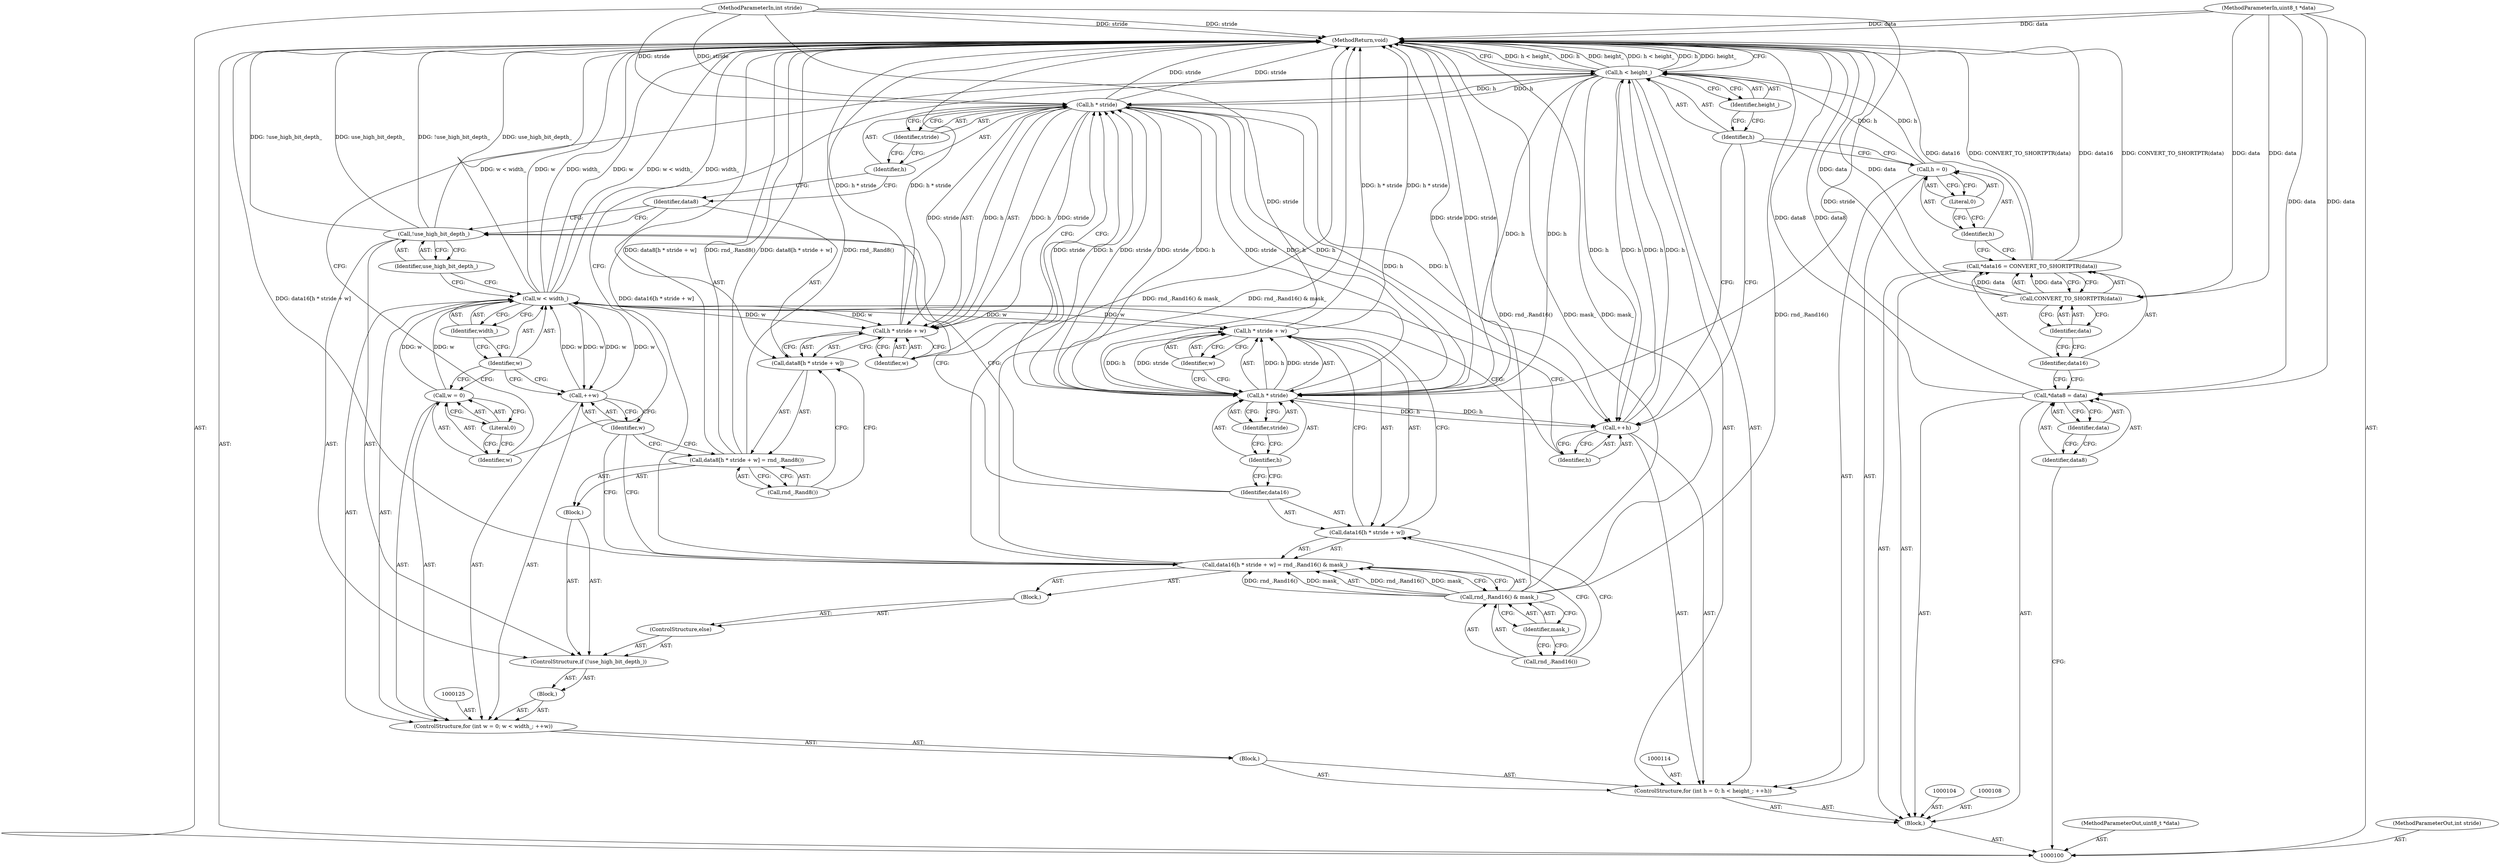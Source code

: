 digraph "0_Android_5a9753fca56f0eeb9f61e342b2fccffc364f9426_97" {
"1000101" [label="(MethodParameterIn,uint8_t *data)"];
"1000216" [label="(MethodParameterOut,uint8_t *data)"];
"1000161" [label="(MethodReturn,void)"];
"1000102" [label="(MethodParameterIn,int stride)"];
"1000217" [label="(MethodParameterOut,int stride)"];
"1000103" [label="(Block,)"];
"1000148" [label="(ControlStructure,else)"];
"1000149" [label="(Block,)"];
"1000150" [label="(Call,data16[h * stride + w] = rnd_.Rand16() & mask_)"];
"1000151" [label="(Call,data16[h * stride + w])"];
"1000152" [label="(Identifier,data16)"];
"1000153" [label="(Call,h * stride + w)"];
"1000154" [label="(Call,h * stride)"];
"1000155" [label="(Identifier,h)"];
"1000156" [label="(Identifier,stride)"];
"1000157" [label="(Identifier,w)"];
"1000158" [label="(Call,rnd_.Rand16() & mask_)"];
"1000159" [label="(Call,rnd_.Rand16())"];
"1000160" [label="(Identifier,mask_)"];
"1000105" [label="(Call,*data8 = data)"];
"1000106" [label="(Identifier,data8)"];
"1000107" [label="(Identifier,data)"];
"1000109" [label="(Call,*data16 = CONVERT_TO_SHORTPTR(data))"];
"1000110" [label="(Identifier,data16)"];
"1000111" [label="(Call,CONVERT_TO_SHORTPTR(data))"];
"1000112" [label="(Identifier,data)"];
"1000115" [label="(Call,h = 0)"];
"1000116" [label="(Identifier,h)"];
"1000117" [label="(Literal,0)"];
"1000118" [label="(Call,h < height_)"];
"1000119" [label="(Identifier,h)"];
"1000120" [label="(Identifier,height_)"];
"1000121" [label="(Call,++h)"];
"1000122" [label="(Identifier,h)"];
"1000123" [label="(Block,)"];
"1000113" [label="(ControlStructure,for (int h = 0; h < height_; ++h))"];
"1000126" [label="(Call,w = 0)"];
"1000127" [label="(Identifier,w)"];
"1000128" [label="(Literal,0)"];
"1000129" [label="(Call,w < width_)"];
"1000130" [label="(Identifier,w)"];
"1000131" [label="(Identifier,width_)"];
"1000132" [label="(Call,++w)"];
"1000133" [label="(Identifier,w)"];
"1000134" [label="(Block,)"];
"1000124" [label="(ControlStructure,for (int w = 0; w < width_; ++w))"];
"1000136" [label="(Call,!use_high_bit_depth_)"];
"1000137" [label="(Identifier,use_high_bit_depth_)"];
"1000138" [label="(Block,)"];
"1000135" [label="(ControlStructure,if (!use_high_bit_depth_))"];
"1000139" [label="(Call,data8[h * stride + w] = rnd_.Rand8())"];
"1000140" [label="(Call,data8[h * stride + w])"];
"1000141" [label="(Identifier,data8)"];
"1000142" [label="(Call,h * stride + w)"];
"1000143" [label="(Call,h * stride)"];
"1000144" [label="(Identifier,h)"];
"1000145" [label="(Identifier,stride)"];
"1000146" [label="(Identifier,w)"];
"1000147" [label="(Call,rnd_.Rand8())"];
"1000101" -> "1000100"  [label="AST: "];
"1000101" -> "1000161"  [label="DDG: data"];
"1000101" -> "1000105"  [label="DDG: data"];
"1000101" -> "1000111"  [label="DDG: data"];
"1000216" -> "1000100"  [label="AST: "];
"1000161" -> "1000100"  [label="AST: "];
"1000161" -> "1000118"  [label="CFG: "];
"1000158" -> "1000161"  [label="DDG: rnd_.Rand16()"];
"1000158" -> "1000161"  [label="DDG: mask_"];
"1000150" -> "1000161"  [label="DDG: data16[h * stride + w]"];
"1000150" -> "1000161"  [label="DDG: rnd_.Rand16() & mask_"];
"1000139" -> "1000161"  [label="DDG: data8[h * stride + w]"];
"1000139" -> "1000161"  [label="DDG: rnd_.Rand8()"];
"1000118" -> "1000161"  [label="DDG: h < height_"];
"1000118" -> "1000161"  [label="DDG: h"];
"1000118" -> "1000161"  [label="DDG: height_"];
"1000153" -> "1000161"  [label="DDG: h * stride"];
"1000154" -> "1000161"  [label="DDG: stride"];
"1000129" -> "1000161"  [label="DDG: width_"];
"1000129" -> "1000161"  [label="DDG: w"];
"1000129" -> "1000161"  [label="DDG: w < width_"];
"1000102" -> "1000161"  [label="DDG: stride"];
"1000111" -> "1000161"  [label="DDG: data"];
"1000101" -> "1000161"  [label="DDG: data"];
"1000109" -> "1000161"  [label="DDG: data16"];
"1000109" -> "1000161"  [label="DDG: CONVERT_TO_SHORTPTR(data)"];
"1000142" -> "1000161"  [label="DDG: h * stride"];
"1000136" -> "1000161"  [label="DDG: !use_high_bit_depth_"];
"1000136" -> "1000161"  [label="DDG: use_high_bit_depth_"];
"1000143" -> "1000161"  [label="DDG: stride"];
"1000105" -> "1000161"  [label="DDG: data8"];
"1000102" -> "1000100"  [label="AST: "];
"1000102" -> "1000161"  [label="DDG: stride"];
"1000102" -> "1000143"  [label="DDG: stride"];
"1000102" -> "1000154"  [label="DDG: stride"];
"1000217" -> "1000100"  [label="AST: "];
"1000103" -> "1000100"  [label="AST: "];
"1000104" -> "1000103"  [label="AST: "];
"1000105" -> "1000103"  [label="AST: "];
"1000108" -> "1000103"  [label="AST: "];
"1000109" -> "1000103"  [label="AST: "];
"1000113" -> "1000103"  [label="AST: "];
"1000148" -> "1000135"  [label="AST: "];
"1000149" -> "1000148"  [label="AST: "];
"1000149" -> "1000148"  [label="AST: "];
"1000150" -> "1000149"  [label="AST: "];
"1000150" -> "1000149"  [label="AST: "];
"1000150" -> "1000158"  [label="CFG: "];
"1000151" -> "1000150"  [label="AST: "];
"1000158" -> "1000150"  [label="AST: "];
"1000133" -> "1000150"  [label="CFG: "];
"1000150" -> "1000161"  [label="DDG: data16[h * stride + w]"];
"1000150" -> "1000161"  [label="DDG: rnd_.Rand16() & mask_"];
"1000158" -> "1000150"  [label="DDG: rnd_.Rand16()"];
"1000158" -> "1000150"  [label="DDG: mask_"];
"1000151" -> "1000150"  [label="AST: "];
"1000151" -> "1000153"  [label="CFG: "];
"1000152" -> "1000151"  [label="AST: "];
"1000153" -> "1000151"  [label="AST: "];
"1000159" -> "1000151"  [label="CFG: "];
"1000152" -> "1000151"  [label="AST: "];
"1000152" -> "1000136"  [label="CFG: "];
"1000155" -> "1000152"  [label="CFG: "];
"1000153" -> "1000151"  [label="AST: "];
"1000153" -> "1000157"  [label="CFG: "];
"1000154" -> "1000153"  [label="AST: "];
"1000157" -> "1000153"  [label="AST: "];
"1000151" -> "1000153"  [label="CFG: "];
"1000153" -> "1000161"  [label="DDG: h * stride"];
"1000154" -> "1000153"  [label="DDG: h"];
"1000154" -> "1000153"  [label="DDG: stride"];
"1000129" -> "1000153"  [label="DDG: w"];
"1000154" -> "1000153"  [label="AST: "];
"1000154" -> "1000156"  [label="CFG: "];
"1000155" -> "1000154"  [label="AST: "];
"1000156" -> "1000154"  [label="AST: "];
"1000157" -> "1000154"  [label="CFG: "];
"1000154" -> "1000161"  [label="DDG: stride"];
"1000154" -> "1000121"  [label="DDG: h"];
"1000154" -> "1000143"  [label="DDG: h"];
"1000154" -> "1000143"  [label="DDG: stride"];
"1000154" -> "1000153"  [label="DDG: h"];
"1000154" -> "1000153"  [label="DDG: stride"];
"1000118" -> "1000154"  [label="DDG: h"];
"1000143" -> "1000154"  [label="DDG: h"];
"1000143" -> "1000154"  [label="DDG: stride"];
"1000102" -> "1000154"  [label="DDG: stride"];
"1000155" -> "1000154"  [label="AST: "];
"1000155" -> "1000152"  [label="CFG: "];
"1000156" -> "1000155"  [label="CFG: "];
"1000156" -> "1000154"  [label="AST: "];
"1000156" -> "1000155"  [label="CFG: "];
"1000154" -> "1000156"  [label="CFG: "];
"1000157" -> "1000153"  [label="AST: "];
"1000157" -> "1000154"  [label="CFG: "];
"1000153" -> "1000157"  [label="CFG: "];
"1000158" -> "1000150"  [label="AST: "];
"1000158" -> "1000160"  [label="CFG: "];
"1000159" -> "1000158"  [label="AST: "];
"1000160" -> "1000158"  [label="AST: "];
"1000150" -> "1000158"  [label="CFG: "];
"1000158" -> "1000161"  [label="DDG: rnd_.Rand16()"];
"1000158" -> "1000161"  [label="DDG: mask_"];
"1000158" -> "1000150"  [label="DDG: rnd_.Rand16()"];
"1000158" -> "1000150"  [label="DDG: mask_"];
"1000159" -> "1000158"  [label="AST: "];
"1000159" -> "1000151"  [label="CFG: "];
"1000160" -> "1000159"  [label="CFG: "];
"1000160" -> "1000158"  [label="AST: "];
"1000160" -> "1000159"  [label="CFG: "];
"1000158" -> "1000160"  [label="CFG: "];
"1000105" -> "1000103"  [label="AST: "];
"1000105" -> "1000107"  [label="CFG: "];
"1000106" -> "1000105"  [label="AST: "];
"1000107" -> "1000105"  [label="AST: "];
"1000110" -> "1000105"  [label="CFG: "];
"1000105" -> "1000161"  [label="DDG: data8"];
"1000101" -> "1000105"  [label="DDG: data"];
"1000106" -> "1000105"  [label="AST: "];
"1000106" -> "1000100"  [label="CFG: "];
"1000107" -> "1000106"  [label="CFG: "];
"1000107" -> "1000105"  [label="AST: "];
"1000107" -> "1000106"  [label="CFG: "];
"1000105" -> "1000107"  [label="CFG: "];
"1000109" -> "1000103"  [label="AST: "];
"1000109" -> "1000111"  [label="CFG: "];
"1000110" -> "1000109"  [label="AST: "];
"1000111" -> "1000109"  [label="AST: "];
"1000116" -> "1000109"  [label="CFG: "];
"1000109" -> "1000161"  [label="DDG: data16"];
"1000109" -> "1000161"  [label="DDG: CONVERT_TO_SHORTPTR(data)"];
"1000111" -> "1000109"  [label="DDG: data"];
"1000110" -> "1000109"  [label="AST: "];
"1000110" -> "1000105"  [label="CFG: "];
"1000112" -> "1000110"  [label="CFG: "];
"1000111" -> "1000109"  [label="AST: "];
"1000111" -> "1000112"  [label="CFG: "];
"1000112" -> "1000111"  [label="AST: "];
"1000109" -> "1000111"  [label="CFG: "];
"1000111" -> "1000161"  [label="DDG: data"];
"1000111" -> "1000109"  [label="DDG: data"];
"1000101" -> "1000111"  [label="DDG: data"];
"1000112" -> "1000111"  [label="AST: "];
"1000112" -> "1000110"  [label="CFG: "];
"1000111" -> "1000112"  [label="CFG: "];
"1000115" -> "1000113"  [label="AST: "];
"1000115" -> "1000117"  [label="CFG: "];
"1000116" -> "1000115"  [label="AST: "];
"1000117" -> "1000115"  [label="AST: "];
"1000119" -> "1000115"  [label="CFG: "];
"1000115" -> "1000118"  [label="DDG: h"];
"1000116" -> "1000115"  [label="AST: "];
"1000116" -> "1000109"  [label="CFG: "];
"1000117" -> "1000116"  [label="CFG: "];
"1000117" -> "1000115"  [label="AST: "];
"1000117" -> "1000116"  [label="CFG: "];
"1000115" -> "1000117"  [label="CFG: "];
"1000118" -> "1000113"  [label="AST: "];
"1000118" -> "1000120"  [label="CFG: "];
"1000119" -> "1000118"  [label="AST: "];
"1000120" -> "1000118"  [label="AST: "];
"1000127" -> "1000118"  [label="CFG: "];
"1000161" -> "1000118"  [label="CFG: "];
"1000118" -> "1000161"  [label="DDG: h < height_"];
"1000118" -> "1000161"  [label="DDG: h"];
"1000118" -> "1000161"  [label="DDG: height_"];
"1000121" -> "1000118"  [label="DDG: h"];
"1000115" -> "1000118"  [label="DDG: h"];
"1000118" -> "1000121"  [label="DDG: h"];
"1000118" -> "1000143"  [label="DDG: h"];
"1000118" -> "1000154"  [label="DDG: h"];
"1000119" -> "1000118"  [label="AST: "];
"1000119" -> "1000115"  [label="CFG: "];
"1000119" -> "1000121"  [label="CFG: "];
"1000120" -> "1000119"  [label="CFG: "];
"1000120" -> "1000118"  [label="AST: "];
"1000120" -> "1000119"  [label="CFG: "];
"1000118" -> "1000120"  [label="CFG: "];
"1000121" -> "1000113"  [label="AST: "];
"1000121" -> "1000122"  [label="CFG: "];
"1000122" -> "1000121"  [label="AST: "];
"1000119" -> "1000121"  [label="CFG: "];
"1000121" -> "1000118"  [label="DDG: h"];
"1000118" -> "1000121"  [label="DDG: h"];
"1000154" -> "1000121"  [label="DDG: h"];
"1000143" -> "1000121"  [label="DDG: h"];
"1000122" -> "1000121"  [label="AST: "];
"1000122" -> "1000129"  [label="CFG: "];
"1000121" -> "1000122"  [label="CFG: "];
"1000123" -> "1000113"  [label="AST: "];
"1000124" -> "1000123"  [label="AST: "];
"1000113" -> "1000103"  [label="AST: "];
"1000114" -> "1000113"  [label="AST: "];
"1000115" -> "1000113"  [label="AST: "];
"1000118" -> "1000113"  [label="AST: "];
"1000121" -> "1000113"  [label="AST: "];
"1000123" -> "1000113"  [label="AST: "];
"1000126" -> "1000124"  [label="AST: "];
"1000126" -> "1000128"  [label="CFG: "];
"1000127" -> "1000126"  [label="AST: "];
"1000128" -> "1000126"  [label="AST: "];
"1000130" -> "1000126"  [label="CFG: "];
"1000126" -> "1000129"  [label="DDG: w"];
"1000127" -> "1000126"  [label="AST: "];
"1000127" -> "1000118"  [label="CFG: "];
"1000128" -> "1000127"  [label="CFG: "];
"1000128" -> "1000126"  [label="AST: "];
"1000128" -> "1000127"  [label="CFG: "];
"1000126" -> "1000128"  [label="CFG: "];
"1000129" -> "1000124"  [label="AST: "];
"1000129" -> "1000131"  [label="CFG: "];
"1000130" -> "1000129"  [label="AST: "];
"1000131" -> "1000129"  [label="AST: "];
"1000137" -> "1000129"  [label="CFG: "];
"1000122" -> "1000129"  [label="CFG: "];
"1000129" -> "1000161"  [label="DDG: width_"];
"1000129" -> "1000161"  [label="DDG: w"];
"1000129" -> "1000161"  [label="DDG: w < width_"];
"1000126" -> "1000129"  [label="DDG: w"];
"1000132" -> "1000129"  [label="DDG: w"];
"1000129" -> "1000132"  [label="DDG: w"];
"1000129" -> "1000142"  [label="DDG: w"];
"1000129" -> "1000153"  [label="DDG: w"];
"1000130" -> "1000129"  [label="AST: "];
"1000130" -> "1000126"  [label="CFG: "];
"1000130" -> "1000132"  [label="CFG: "];
"1000131" -> "1000130"  [label="CFG: "];
"1000131" -> "1000129"  [label="AST: "];
"1000131" -> "1000130"  [label="CFG: "];
"1000129" -> "1000131"  [label="CFG: "];
"1000132" -> "1000124"  [label="AST: "];
"1000132" -> "1000133"  [label="CFG: "];
"1000133" -> "1000132"  [label="AST: "];
"1000130" -> "1000132"  [label="CFG: "];
"1000132" -> "1000129"  [label="DDG: w"];
"1000129" -> "1000132"  [label="DDG: w"];
"1000133" -> "1000132"  [label="AST: "];
"1000133" -> "1000139"  [label="CFG: "];
"1000133" -> "1000150"  [label="CFG: "];
"1000132" -> "1000133"  [label="CFG: "];
"1000134" -> "1000124"  [label="AST: "];
"1000135" -> "1000134"  [label="AST: "];
"1000124" -> "1000123"  [label="AST: "];
"1000125" -> "1000124"  [label="AST: "];
"1000126" -> "1000124"  [label="AST: "];
"1000129" -> "1000124"  [label="AST: "];
"1000132" -> "1000124"  [label="AST: "];
"1000134" -> "1000124"  [label="AST: "];
"1000136" -> "1000135"  [label="AST: "];
"1000136" -> "1000137"  [label="CFG: "];
"1000137" -> "1000136"  [label="AST: "];
"1000141" -> "1000136"  [label="CFG: "];
"1000152" -> "1000136"  [label="CFG: "];
"1000136" -> "1000161"  [label="DDG: !use_high_bit_depth_"];
"1000136" -> "1000161"  [label="DDG: use_high_bit_depth_"];
"1000137" -> "1000136"  [label="AST: "];
"1000137" -> "1000129"  [label="CFG: "];
"1000136" -> "1000137"  [label="CFG: "];
"1000138" -> "1000135"  [label="AST: "];
"1000139" -> "1000138"  [label="AST: "];
"1000135" -> "1000134"  [label="AST: "];
"1000136" -> "1000135"  [label="AST: "];
"1000138" -> "1000135"  [label="AST: "];
"1000148" -> "1000135"  [label="AST: "];
"1000139" -> "1000138"  [label="AST: "];
"1000139" -> "1000147"  [label="CFG: "];
"1000140" -> "1000139"  [label="AST: "];
"1000147" -> "1000139"  [label="AST: "];
"1000133" -> "1000139"  [label="CFG: "];
"1000139" -> "1000161"  [label="DDG: data8[h * stride + w]"];
"1000139" -> "1000161"  [label="DDG: rnd_.Rand8()"];
"1000140" -> "1000139"  [label="AST: "];
"1000140" -> "1000142"  [label="CFG: "];
"1000141" -> "1000140"  [label="AST: "];
"1000142" -> "1000140"  [label="AST: "];
"1000147" -> "1000140"  [label="CFG: "];
"1000141" -> "1000140"  [label="AST: "];
"1000141" -> "1000136"  [label="CFG: "];
"1000144" -> "1000141"  [label="CFG: "];
"1000142" -> "1000140"  [label="AST: "];
"1000142" -> "1000146"  [label="CFG: "];
"1000143" -> "1000142"  [label="AST: "];
"1000146" -> "1000142"  [label="AST: "];
"1000140" -> "1000142"  [label="CFG: "];
"1000142" -> "1000161"  [label="DDG: h * stride"];
"1000143" -> "1000142"  [label="DDG: h"];
"1000143" -> "1000142"  [label="DDG: stride"];
"1000129" -> "1000142"  [label="DDG: w"];
"1000143" -> "1000142"  [label="AST: "];
"1000143" -> "1000145"  [label="CFG: "];
"1000144" -> "1000143"  [label="AST: "];
"1000145" -> "1000143"  [label="AST: "];
"1000146" -> "1000143"  [label="CFG: "];
"1000143" -> "1000161"  [label="DDG: stride"];
"1000143" -> "1000121"  [label="DDG: h"];
"1000143" -> "1000142"  [label="DDG: h"];
"1000143" -> "1000142"  [label="DDG: stride"];
"1000118" -> "1000143"  [label="DDG: h"];
"1000154" -> "1000143"  [label="DDG: h"];
"1000154" -> "1000143"  [label="DDG: stride"];
"1000102" -> "1000143"  [label="DDG: stride"];
"1000143" -> "1000154"  [label="DDG: h"];
"1000143" -> "1000154"  [label="DDG: stride"];
"1000144" -> "1000143"  [label="AST: "];
"1000144" -> "1000141"  [label="CFG: "];
"1000145" -> "1000144"  [label="CFG: "];
"1000145" -> "1000143"  [label="AST: "];
"1000145" -> "1000144"  [label="CFG: "];
"1000143" -> "1000145"  [label="CFG: "];
"1000146" -> "1000142"  [label="AST: "];
"1000146" -> "1000143"  [label="CFG: "];
"1000142" -> "1000146"  [label="CFG: "];
"1000147" -> "1000139"  [label="AST: "];
"1000147" -> "1000140"  [label="CFG: "];
"1000139" -> "1000147"  [label="CFG: "];
}
